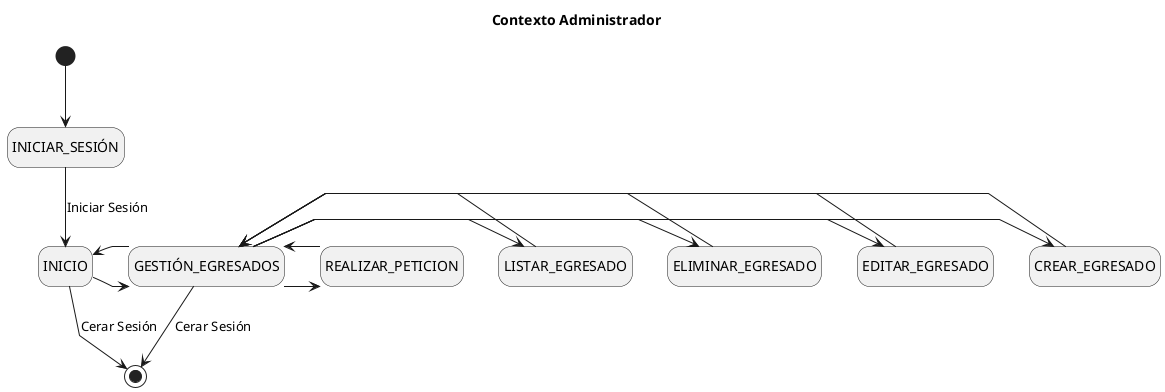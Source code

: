 @startuml Contexto
title Contexto Administrador

skinparam {
    NoteBackgroundColor #whiteSmoke
    NoteBorderColor #green
    linetype polyline
}

hide empty description

[*] --> INICIAR_SESIÓN
INICIAR_SESIÓN --> INICIO : Iniciar Sesión

INICIO -> GESTIÓN_EGRESADOS
INICIO <- GESTIÓN_EGRESADOS

GESTIÓN_EGRESADOS -> CREAR_EGRESADO
GESTIÓN_EGRESADOS <- CREAR_EGRESADO
GESTIÓN_EGRESADOS -> EDITAR_EGRESADO
GESTIÓN_EGRESADOS <- EDITAR_EGRESADO
GESTIÓN_EGRESADOS -> ELIMINAR_EGRESADO
GESTIÓN_EGRESADOS <- ELIMINAR_EGRESADO
GESTIÓN_EGRESADOS -> LISTAR_EGRESADO
GESTIÓN_EGRESADOS <- LISTAR_EGRESADO
GESTIÓN_EGRESADOS -> REALIZAR_PETICION
GESTIÓN_EGRESADOS <- REALIZAR_PETICION

INICIO --> [*] : Cerar Sesión
GESTIÓN_EGRESADOS --> [*] : Cerar Sesión


@enduml